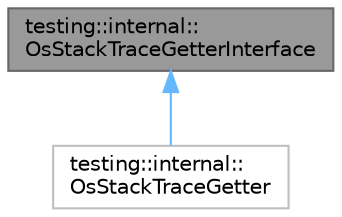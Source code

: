 digraph "testing::internal::OsStackTraceGetterInterface"
{
 // LATEX_PDF_SIZE
  bgcolor="transparent";
  edge [fontname=Helvetica,fontsize=10,labelfontname=Helvetica,labelfontsize=10];
  node [fontname=Helvetica,fontsize=10,shape=box,height=0.2,width=0.4];
  Node1 [id="Node000001",label="testing::internal::\lOsStackTraceGetterInterface",height=0.2,width=0.4,color="gray40", fillcolor="grey60", style="filled", fontcolor="black",tooltip=" "];
  Node1 -> Node2 [id="edge2_Node000001_Node000002",dir="back",color="steelblue1",style="solid",tooltip=" "];
  Node2 [id="Node000002",label="testing::internal::\lOsStackTraceGetter",height=0.2,width=0.4,color="grey75", fillcolor="white", style="filled",URL="$classtesting_1_1internal_1_1_os_stack_trace_getter.html",tooltip=" "];
}
